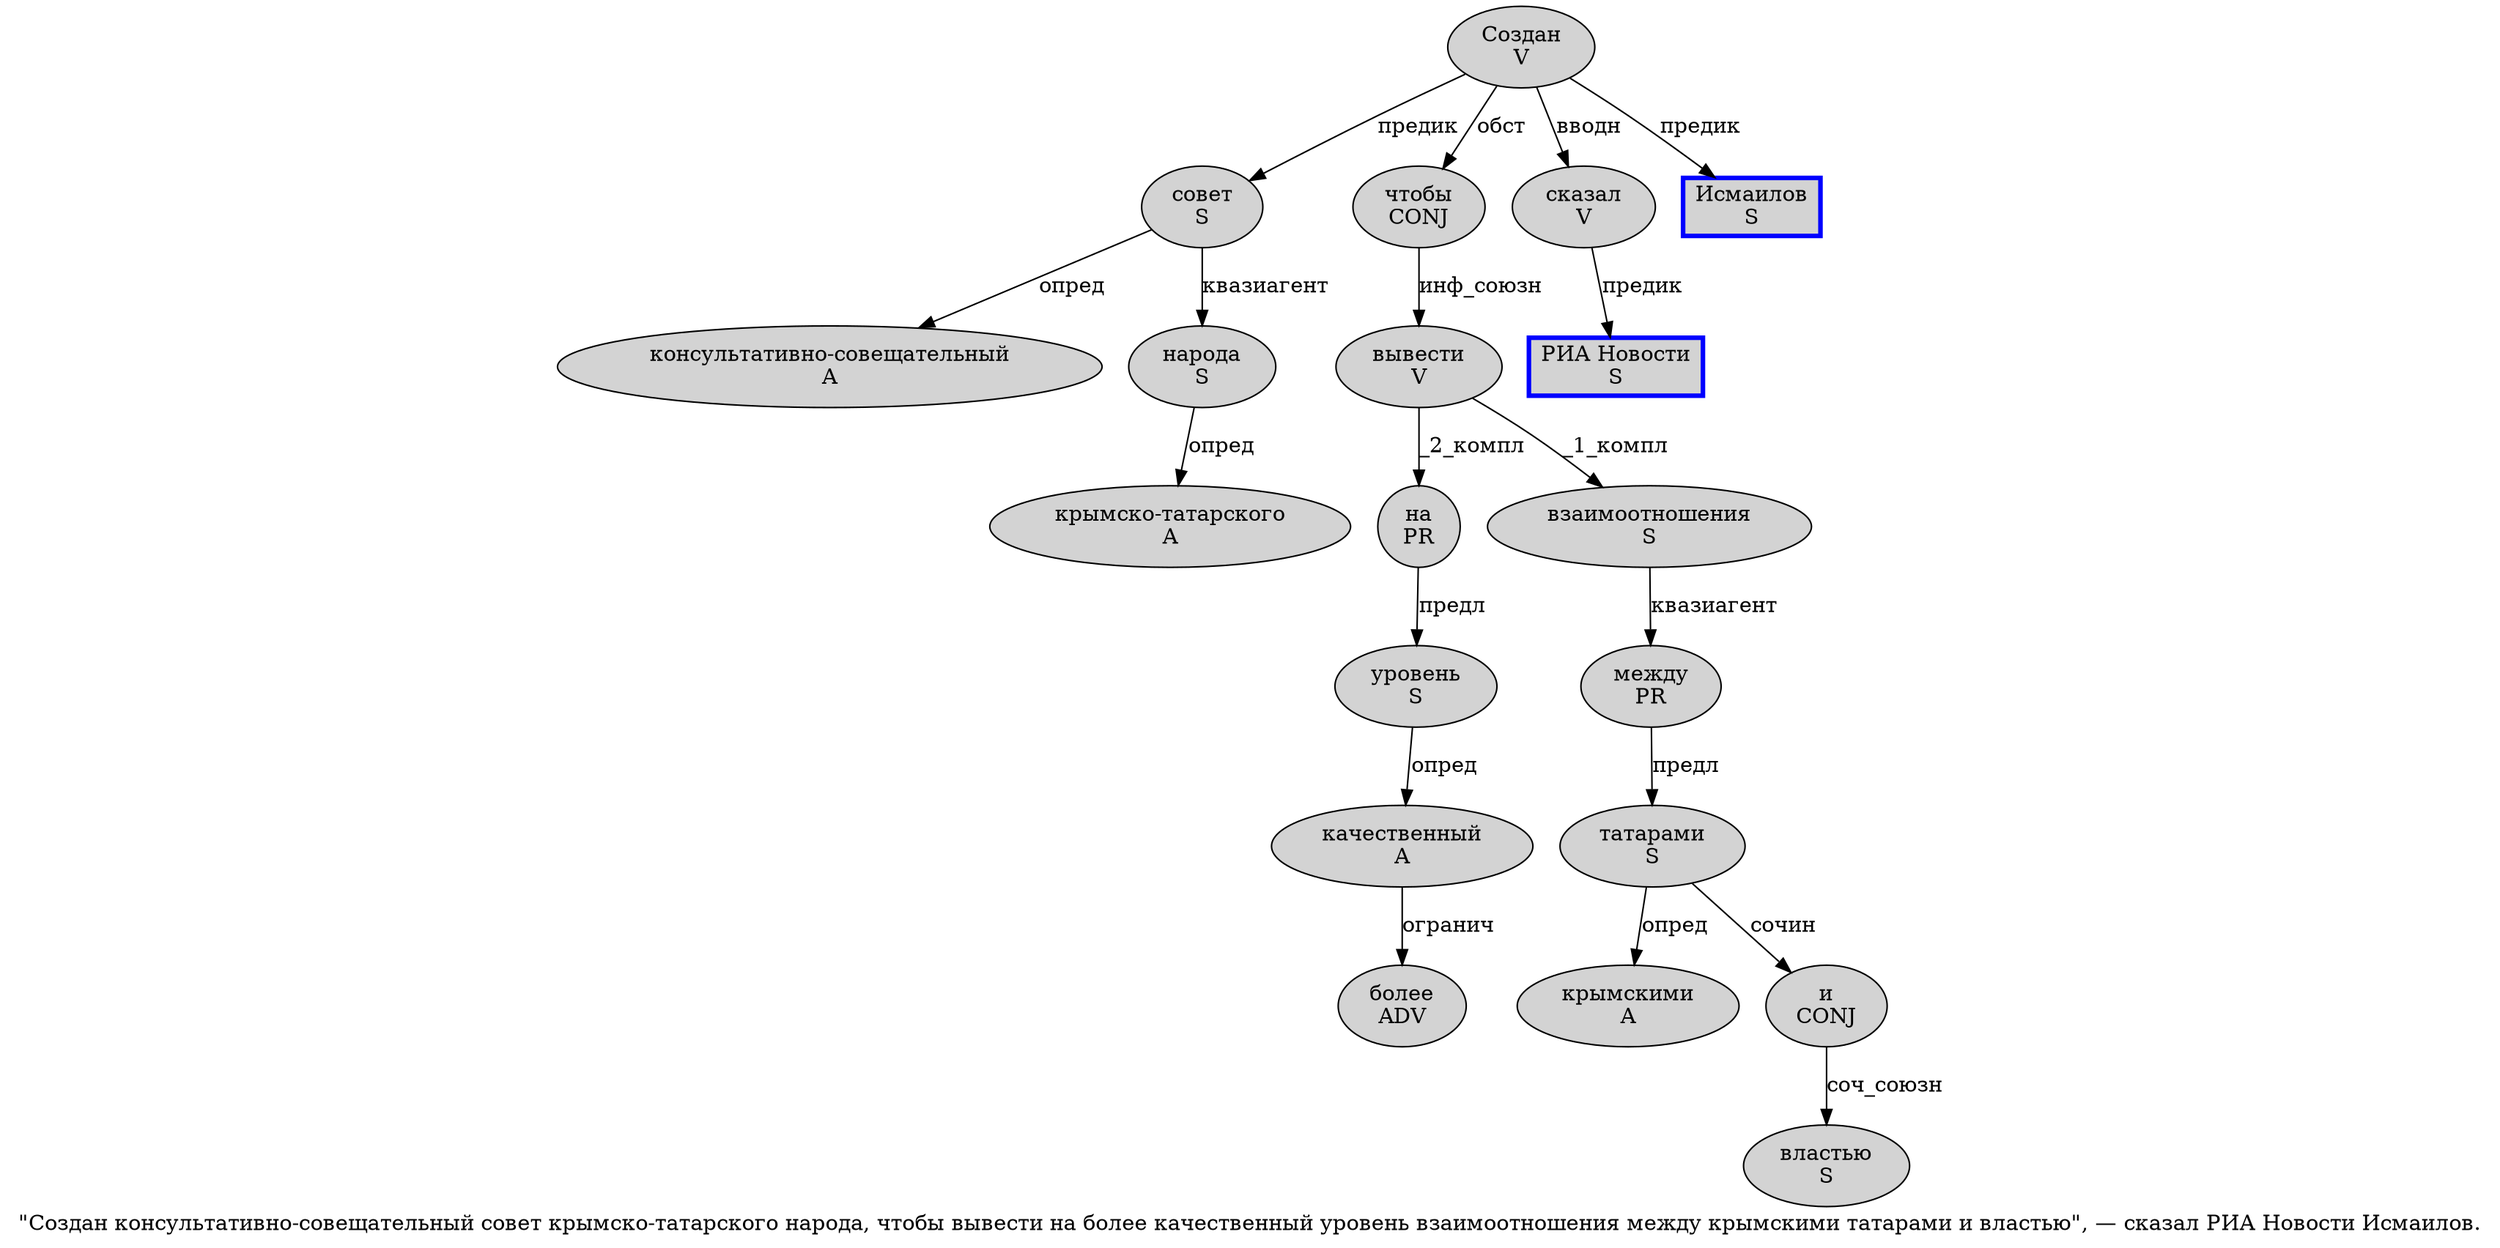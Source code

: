 digraph SENTENCE_343 {
	graph [label="\"Создан консультативно-совещательный совет крымско-татарского народа, чтобы вывести на более качественный уровень взаимоотношения между крымскими татарами и властью\", — сказал РИА Новости Исмаилов."]
	node [style=filled]
		1 [label="Создан
V" color="" fillcolor=lightgray penwidth=1 shape=ellipse]
		2 [label="консультативно-совещательный
A" color="" fillcolor=lightgray penwidth=1 shape=ellipse]
		3 [label="совет
S" color="" fillcolor=lightgray penwidth=1 shape=ellipse]
		4 [label="крымско-татарского
A" color="" fillcolor=lightgray penwidth=1 shape=ellipse]
		5 [label="народа
S" color="" fillcolor=lightgray penwidth=1 shape=ellipse]
		7 [label="чтобы
CONJ" color="" fillcolor=lightgray penwidth=1 shape=ellipse]
		8 [label="вывести
V" color="" fillcolor=lightgray penwidth=1 shape=ellipse]
		9 [label="на
PR" color="" fillcolor=lightgray penwidth=1 shape=ellipse]
		10 [label="более
ADV" color="" fillcolor=lightgray penwidth=1 shape=ellipse]
		11 [label="качественный
A" color="" fillcolor=lightgray penwidth=1 shape=ellipse]
		12 [label="уровень
S" color="" fillcolor=lightgray penwidth=1 shape=ellipse]
		13 [label="взаимоотношения
S" color="" fillcolor=lightgray penwidth=1 shape=ellipse]
		14 [label="между
PR" color="" fillcolor=lightgray penwidth=1 shape=ellipse]
		15 [label="крымскими
A" color="" fillcolor=lightgray penwidth=1 shape=ellipse]
		16 [label="татарами
S" color="" fillcolor=lightgray penwidth=1 shape=ellipse]
		17 [label="и
CONJ" color="" fillcolor=lightgray penwidth=1 shape=ellipse]
		18 [label="властью
S" color="" fillcolor=lightgray penwidth=1 shape=ellipse]
		22 [label="сказал
V" color="" fillcolor=lightgray penwidth=1 shape=ellipse]
		23 [label="РИА Новости
S" color=blue fillcolor=lightgray penwidth=3 shape=box]
		24 [label="Исмаилов
S" color=blue fillcolor=lightgray penwidth=3 shape=box]
			13 -> 14 [label="квазиагент"]
			11 -> 10 [label="огранич"]
			14 -> 16 [label="предл"]
			3 -> 2 [label="опред"]
			3 -> 5 [label="квазиагент"]
			8 -> 9 [label="_2_компл"]
			8 -> 13 [label="_1_компл"]
			16 -> 15 [label="опред"]
			16 -> 17 [label="сочин"]
			5 -> 4 [label="опред"]
			22 -> 23 [label="предик"]
			7 -> 8 [label="инф_союзн"]
			1 -> 3 [label="предик"]
			1 -> 7 [label="обст"]
			1 -> 22 [label="вводн"]
			1 -> 24 [label="предик"]
			9 -> 12 [label="предл"]
			12 -> 11 [label="опред"]
			17 -> 18 [label="соч_союзн"]
}